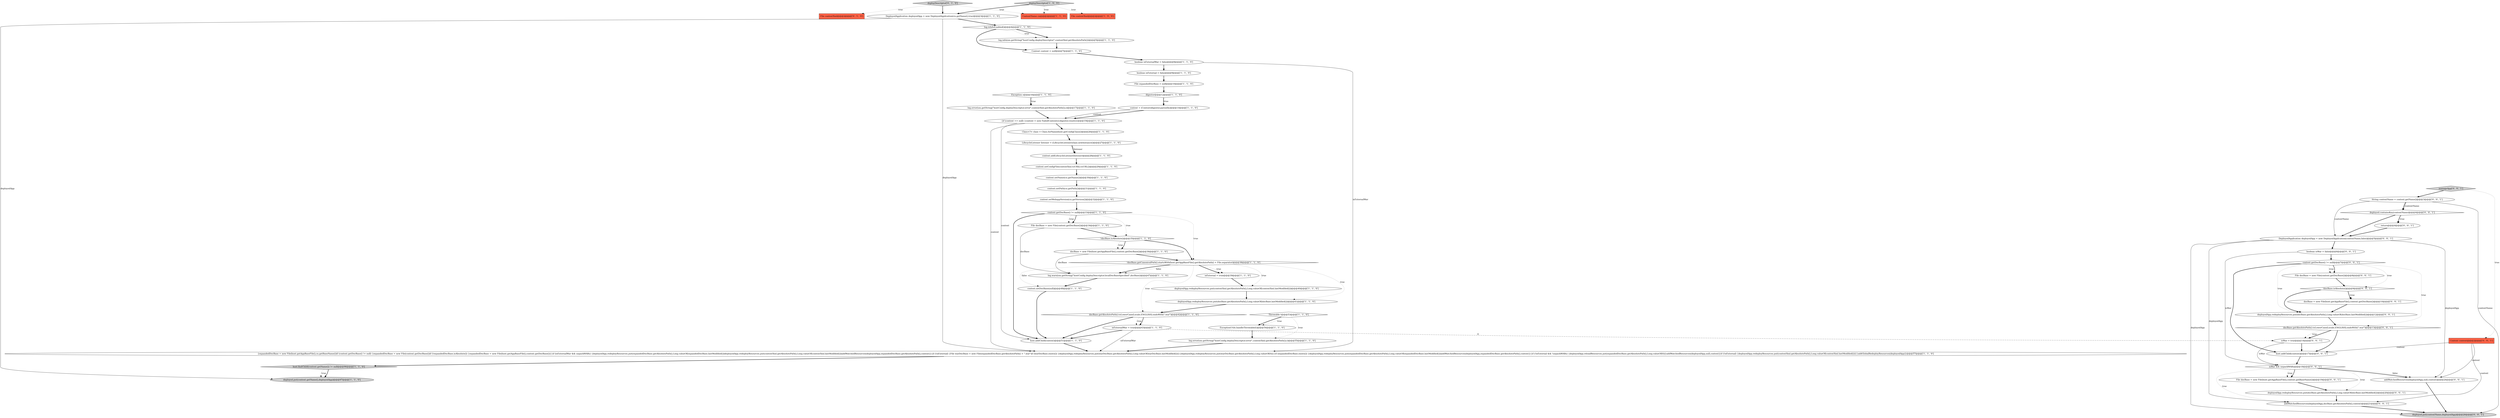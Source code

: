 digraph {
35 [style = filled, label = "ExceptionUtils.handleThrowable(t)@@@54@@@['1', '1', '0']", fillcolor = white, shape = ellipse image = "AAA0AAABBB1BBB"];
1 [style = filled, label = "deployedApp.redeployResources.put(contextXml.getAbsolutePath(),Long.valueOf(contextXml.lastModified()))@@@40@@@['1', '1', '0']", fillcolor = white, shape = ellipse image = "AAA0AAABBB1BBB"];
34 [style = filled, label = "{if (context == null) {context = new FailedContext()}digester.reset()}@@@19@@@['1', '1', '0']", fillcolor = white, shape = ellipse image = "AAA0AAABBB1BBB"];
45 [style = filled, label = "DeployedApplication deployedApp = new DeployedApplication(contextName,false)@@@5@@@['0', '0', '1']", fillcolor = white, shape = ellipse image = "AAA0AAABBB3BBB"];
16 [style = filled, label = "Exception e@@@16@@@['1', '1', '0']", fillcolor = white, shape = diamond image = "AAA0AAABBB1BBB"];
56 [style = filled, label = "docBase.getAbsolutePath().toLowerCase(Locale.ENGLISH).endsWith(\".war\")@@@13@@@['0', '0', '1']", fillcolor = white, shape = diamond image = "AAA0AAABBB3BBB"];
7 [style = filled, label = "File contextXml@@@2@@@['1', '0', '0']", fillcolor = tomato, shape = box image = "AAA0AAABBB1BBB"];
29 [style = filled, label = "DeployedApplication deployedApp = new DeployedApplication(cn.getName(),true)@@@3@@@['1', '1', '0']", fillcolor = white, shape = ellipse image = "AAA0AAABBB1BBB"];
33 [style = filled, label = "{expandedDocBase = new File(host.getAppBaseFile(),cn.getBaseName())if (context.getDocBase() != null) {expandedDocBase = new File(context.getDocBase())if (!expandedDocBase.isAbsolute()) {expandedDocBase = new File(host.getAppBaseFile(),context.getDocBase())}}if (isExternalWar && unpackWARs) {deployedApp.redeployResources.put(expandedDocBase.getAbsolutePath(),Long.valueOf(expandedDocBase.lastModified()))deployedApp.redeployResources.put(contextXml.getAbsolutePath(),Long.valueOf(contextXml.lastModified()))addWatchedResources(deployedApp,expandedDocBase.getAbsolutePath(),context)}{if (!isExternal) {File warDocBase = new File(expandedDocBase.getAbsolutePath() + \".war\")if (warDocBase.exists()) {deployedApp.redeployResources.put(warDocBase.getAbsolutePath(),Long.valueOf(warDocBase.lastModified()))}{deployedApp.redeployResources.put(warDocBase.getAbsolutePath(),Long.valueOf(0))}}if (expandedDocBase.exists()) {deployedApp.redeployResources.put(expandedDocBase.getAbsolutePath(),Long.valueOf(expandedDocBase.lastModified()))addWatchedResources(deployedApp,expandedDocBase.getAbsolutePath(),context)}{if (!isExternal && !unpackWARs) {deployedApp.reloadResources.put(expandedDocBase.getAbsolutePath(),Long.valueOf(0))}addWatchedResources(deployedApp,null,context)}if (!isExternal) {deployedApp.redeployResources.put(contextXml.getAbsolutePath(),Long.valueOf(contextXml.lastModified()))}}addGlobalRedeployResources(deployedApp)}@@@57@@@['1', '1', '0']", fillcolor = white, shape = ellipse image = "AAA0AAABBB1BBB"];
36 [style = filled, label = "context.setDocBase(null)@@@48@@@['1', '1', '0']", fillcolor = white, shape = ellipse image = "AAA0AAABBB1BBB"];
38 [style = filled, label = "log.warn(sm.getString(\"hostConfig.deployDescriptor.localDocBaseSpecified\",docBase))@@@47@@@['1', '1', '0']", fillcolor = white, shape = ellipse image = "AAA0AAABBB1BBB"];
9 [style = filled, label = "File expandedDocBase = null@@@10@@@['1', '1', '0']", fillcolor = white, shape = ellipse image = "AAA0AAABBB1BBB"];
22 [style = filled, label = "ContextName cn@@@2@@@['1', '1', '0']", fillcolor = tomato, shape = box image = "AAA0AAABBB1BBB"];
24 [style = filled, label = "File docBase = new File(context.getDocBase())@@@34@@@['1', '1', '0']", fillcolor = white, shape = ellipse image = "AAA0AAABBB1BBB"];
47 [style = filled, label = "context.getDocBase() != null@@@7@@@['0', '0', '1']", fillcolor = white, shape = diamond image = "AAA0AAABBB3BBB"];
12 [style = filled, label = "boolean isExternalWar = false@@@8@@@['1', '1', '0']", fillcolor = white, shape = ellipse image = "AAA0AAABBB1BBB"];
27 [style = filled, label = "context.setPath(cn.getPath())@@@31@@@['1', '1', '0']", fillcolor = white, shape = ellipse image = "AAA0AAABBB1BBB"];
8 [style = filled, label = "context.setName(cn.getName())@@@30@@@['1', '1', '0']", fillcolor = white, shape = ellipse image = "AAA0AAABBB1BBB"];
5 [style = filled, label = "isExternalWar = true@@@43@@@['1', '1', '0']", fillcolor = white, shape = ellipse image = "AAA0AAABBB1BBB"];
11 [style = filled, label = "Context context = null@@@7@@@['1', '1', '0']", fillcolor = white, shape = ellipse image = "AAA0AAABBB1BBB"];
15 [style = filled, label = "log.info(sm.getString(\"hostConfig.deployDescriptor\",contextXml.getAbsolutePath()))@@@5@@@['1', '1', '0']", fillcolor = white, shape = ellipse image = "AAA0AAABBB1BBB"];
55 [style = filled, label = "isWar = true@@@14@@@['0', '0', '1']", fillcolor = white, shape = ellipse image = "AAA0AAABBB3BBB"];
10 [style = filled, label = "isExternal = true@@@39@@@['1', '1', '0']", fillcolor = white, shape = ellipse image = "AAA0AAABBB1BBB"];
20 [style = filled, label = "log.isInfoEnabled()@@@4@@@['1', '1', '0']", fillcolor = white, shape = diamond image = "AAA0AAABBB1BBB"];
42 [style = filled, label = "deployDescriptor['0', '1', '0']", fillcolor = lightgray, shape = diamond image = "AAA0AAABBB2BBB"];
26 [style = filled, label = "!docBase.isAbsolute()@@@35@@@['1', '1', '0']", fillcolor = white, shape = diamond image = "AAA0AAABBB1BBB"];
58 [style = filled, label = "!docBase.isAbsolute()@@@9@@@['0', '0', '1']", fillcolor = white, shape = diamond image = "AAA0AAABBB3BBB"];
62 [style = filled, label = "deployed.containsKey(contextName)@@@4@@@['0', '0', '1']", fillcolor = white, shape = diamond image = "AAA0AAABBB3BBB"];
59 [style = filled, label = "deployedApp.redeployResources.put(docBase.getAbsolutePath(),Long.valueOf(docBase.lastModified()))@@@20@@@['0', '0', '1']", fillcolor = white, shape = ellipse image = "AAA0AAABBB3BBB"];
3 [style = filled, label = "host.addChild(context)@@@51@@@['1', '1', '0']", fillcolor = white, shape = ellipse image = "AAA0AAABBB1BBB"];
60 [style = filled, label = "File docBase = new File(host.getAppBaseFile(),context.getBaseName())@@@19@@@['0', '0', '1']", fillcolor = white, shape = ellipse image = "AAA0AAABBB3BBB"];
6 [style = filled, label = "digester@@@12@@@['1', '1', '0']", fillcolor = white, shape = diamond image = "AAA0AAABBB1BBB"];
23 [style = filled, label = "boolean isExternal = false@@@9@@@['1', '1', '0']", fillcolor = white, shape = ellipse image = "AAA0AAABBB1BBB"];
51 [style = filled, label = "host.addChild(context)@@@17@@@['0', '0', '1']", fillcolor = white, shape = ellipse image = "AAA0AAABBB3BBB"];
49 [style = filled, label = "File docBase = new File(context.getDocBase())@@@8@@@['0', '0', '1']", fillcolor = white, shape = ellipse image = "AAA0AAABBB3BBB"];
63 [style = filled, label = "addWatchedResources(deployedApp,null,context)@@@24@@@['0', '0', '1']", fillcolor = white, shape = ellipse image = "AAA0AAABBB3BBB"];
2 [style = filled, label = "context.getDocBase() != null@@@33@@@['1', '1', '0']", fillcolor = white, shape = diamond image = "AAA0AAABBB1BBB"];
40 [style = filled, label = "Class<?> clazz = Class.forName(host.getConfigClass())@@@26@@@['1', '1', '0']", fillcolor = white, shape = ellipse image = "AAA0AAABBB1BBB"];
48 [style = filled, label = "return@@@4@@@['0', '0', '1']", fillcolor = white, shape = ellipse image = "AAA0AAABBB3BBB"];
61 [style = filled, label = "deployed.put(contextName,deployedApp)@@@26@@@['0', '0', '1']", fillcolor = lightgray, shape = ellipse image = "AAA0AAABBB3BBB"];
31 [style = filled, label = "Throwable t@@@53@@@['1', '1', '0']", fillcolor = white, shape = diamond image = "AAA0AAABBB1BBB"];
39 [style = filled, label = "log.error(sm.getString(\"hostConfig.deployDescriptor.error\",contextXml.getAbsolutePath()),t)@@@55@@@['1', '1', '0']", fillcolor = white, shape = ellipse image = "AAA0AAABBB1BBB"];
30 [style = filled, label = "context.setConfigFile(contextXml.toURI().toURL())@@@29@@@['1', '1', '0']", fillcolor = white, shape = ellipse image = "AAA0AAABBB1BBB"];
21 [style = filled, label = "context.addLifecycleListener(listener)@@@28@@@['1', '1', '0']", fillcolor = white, shape = ellipse image = "AAA0AAABBB1BBB"];
50 [style = filled, label = "Context context@@@2@@@['0', '0', '1']", fillcolor = tomato, shape = box image = "AAA0AAABBB3BBB"];
17 [style = filled, label = "!docBase.getCanonicalPath().startsWith(host.getAppBaseFile().getAbsolutePath() + File.separator)@@@38@@@['1', '1', '0']", fillcolor = white, shape = diamond image = "AAA0AAABBB1BBB"];
0 [style = filled, label = "deployDescriptor['1', '0', '0']", fillcolor = lightgray, shape = diamond image = "AAA0AAABBB1BBB"];
25 [style = filled, label = "deployedApp.redeployResources.put(docBase.getAbsolutePath(),Long.valueOf(docBase.lastModified()))@@@41@@@['1', '1', '0']", fillcolor = white, shape = ellipse image = "AAA0AAABBB1BBB"];
41 [style = filled, label = "File contextXml@@@2@@@['0', '1', '0']", fillcolor = tomato, shape = box image = "AAA0AAABBB2BBB"];
43 [style = filled, label = "isWar && unpackWARs@@@18@@@['0', '0', '1']", fillcolor = white, shape = diamond image = "AAA0AAABBB3BBB"];
13 [style = filled, label = "deployed.put(context.getName(),deployedApp)@@@97@@@['1', '1', '0']", fillcolor = lightgray, shape = ellipse image = "AAA0AAABBB1BBB"];
52 [style = filled, label = "deployedApp.redeployResources.put(docBase.getAbsolutePath(),Long.valueOf(docBase.lastModified()))@@@12@@@['0', '0', '1']", fillcolor = white, shape = ellipse image = "AAA0AAABBB3BBB"];
19 [style = filled, label = "context.setWebappVersion(cn.getVersion())@@@32@@@['1', '1', '0']", fillcolor = white, shape = ellipse image = "AAA0AAABBB1BBB"];
37 [style = filled, label = "log.error(sm.getString(\"hostConfig.deployDescriptor.error\",contextXml.getAbsolutePath()),e)@@@17@@@['1', '1', '0']", fillcolor = white, shape = ellipse image = "AAA0AAABBB1BBB"];
46 [style = filled, label = "boolean isWar = false@@@6@@@['0', '0', '1']", fillcolor = white, shape = ellipse image = "AAA0AAABBB3BBB"];
4 [style = filled, label = "context = (Context)digester.parse(fis)@@@14@@@['1', '1', '0']", fillcolor = white, shape = ellipse image = "AAA0AAABBB1BBB"];
32 [style = filled, label = "LifecycleListener listener = (LifecycleListener)clazz.newInstance()@@@27@@@['1', '1', '0']", fillcolor = white, shape = ellipse image = "AAA0AAABBB1BBB"];
53 [style = filled, label = "docBase = new File(host.getAppBaseFile(),context.getDocBase())@@@10@@@['0', '0', '1']", fillcolor = white, shape = ellipse image = "AAA0AAABBB3BBB"];
44 [style = filled, label = "String contextName = context.getName()@@@3@@@['0', '0', '1']", fillcolor = white, shape = ellipse image = "AAA0AAABBB3BBB"];
28 [style = filled, label = "docBase = new File(host.getAppBaseFile(),context.getDocBase())@@@36@@@['1', '1', '0']", fillcolor = white, shape = ellipse image = "AAA0AAABBB1BBB"];
54 [style = filled, label = "addWatchedResources(deployedApp,docBase.getAbsolutePath(),context)@@@21@@@['0', '0', '1']", fillcolor = white, shape = ellipse image = "AAA0AAABBB3BBB"];
18 [style = filled, label = "docBase.getAbsolutePath().toLowerCase(Locale.ENGLISH).endsWith(\".war\")@@@42@@@['1', '1', '0']", fillcolor = white, shape = diamond image = "AAA0AAABBB1BBB"];
57 [style = filled, label = "manageApp['0', '0', '1']", fillcolor = lightgray, shape = diamond image = "AAA0AAABBB3BBB"];
14 [style = filled, label = "host.findChild(context.getName()) != null@@@96@@@['1', '1', '0']", fillcolor = lightgray, shape = diamond image = "AAA0AAABBB1BBB"];
57->50 [style = dotted, label="true"];
42->22 [style = dotted, label="true"];
23->9 [style = bold, label=""];
44->62 [style = solid, label="contextName"];
26->17 [style = bold, label=""];
38->36 [style = bold, label=""];
46->47 [style = bold, label=""];
11->12 [style = bold, label=""];
52->56 [style = bold, label=""];
43->59 [style = dotted, label="true"];
45->54 [style = solid, label="deployedApp"];
58->53 [style = bold, label=""];
62->48 [style = bold, label=""];
45->61 [style = solid, label="deployedApp"];
45->63 [style = solid, label="deployedApp"];
47->52 [style = dotted, label="true"];
12->23 [style = bold, label=""];
51->43 [style = bold, label=""];
47->51 [style = bold, label=""];
6->4 [style = dotted, label="true"];
45->46 [style = bold, label=""];
44->61 [style = solid, label="contextName"];
29->33 [style = solid, label="deployedApp"];
34->33 [style = solid, label="context"];
48->45 [style = bold, label=""];
27->19 [style = bold, label=""];
60->59 [style = bold, label=""];
5->33 [style = solid, label="isExternalWar"];
40->32 [style = bold, label=""];
17->18 [style = dotted, label="true"];
39->33 [style = bold, label=""];
57->44 [style = bold, label=""];
43->63 [style = bold, label=""];
34->3 [style = solid, label="context"];
17->1 [style = dotted, label="true"];
63->61 [style = bold, label=""];
36->3 [style = bold, label=""];
0->7 [style = dotted, label="true"];
0->29 [style = bold, label=""];
20->15 [style = bold, label=""];
43->54 [style = dotted, label="true"];
14->13 [style = bold, label=""];
56->55 [style = bold, label=""];
1->25 [style = bold, label=""];
31->35 [style = dotted, label="true"];
8->27 [style = bold, label=""];
2->3 [style = bold, label=""];
37->34 [style = bold, label=""];
46->43 [style = solid, label="isWar"];
49->58 [style = bold, label=""];
2->24 [style = bold, label=""];
17->38 [style = dotted, label="false"];
19->2 [style = bold, label=""];
24->26 [style = bold, label=""];
42->29 [style = bold, label=""];
28->17 [style = bold, label=""];
3->33 [style = bold, label=""];
20->11 [style = bold, label=""];
62->48 [style = dotted, label="true"];
2->24 [style = dotted, label="true"];
43->60 [style = bold, label=""];
4->34 [style = bold, label=""];
44->62 [style = bold, label=""];
56->51 [style = bold, label=""];
6->4 [style = bold, label=""];
0->22 [style = dotted, label="true"];
47->49 [style = bold, label=""];
47->49 [style = dotted, label="true"];
12->33 [style = solid, label="isExternalWar"];
16->37 [style = bold, label=""];
21->30 [style = bold, label=""];
59->54 [style = bold, label=""];
24->38 [style = solid, label="docBase"];
25->18 [style = bold, label=""];
5->55 [style = dashed, label="0"];
50->63 [style = solid, label="context"];
9->6 [style = bold, label=""];
10->1 [style = bold, label=""];
14->13 [style = dotted, label="true"];
2->26 [style = dotted, label="true"];
58->53 [style = dotted, label="true"];
15->11 [style = bold, label=""];
17->10 [style = dotted, label="true"];
47->58 [style = dotted, label="true"];
26->28 [style = bold, label=""];
33->14 [style = bold, label=""];
29->13 [style = solid, label="deployedApp"];
28->38 [style = solid, label="docBase"];
5->3 [style = bold, label=""];
31->39 [style = dotted, label="true"];
42->41 [style = dotted, label="true"];
50->51 [style = solid, label="context"];
29->20 [style = bold, label=""];
54->61 [style = bold, label=""];
47->56 [style = dotted, label="true"];
18->3 [style = bold, label=""];
2->17 [style = dotted, label="true"];
26->28 [style = dotted, label="true"];
18->5 [style = dotted, label="true"];
17->38 [style = bold, label=""];
55->51 [style = bold, label=""];
16->37 [style = dotted, label="true"];
17->36 [style = dotted, label="false"];
18->5 [style = bold, label=""];
50->54 [style = solid, label="context"];
34->40 [style = bold, label=""];
44->45 [style = solid, label="contextName"];
35->39 [style = bold, label=""];
62->45 [style = bold, label=""];
32->21 [style = bold, label=""];
20->15 [style = dotted, label="true"];
31->35 [style = bold, label=""];
58->52 [style = bold, label=""];
43->63 [style = dotted, label="false"];
32->21 [style = solid, label="listener"];
4->34 [style = solid, label="context"];
56->55 [style = dotted, label="true"];
55->43 [style = solid, label="isWar"];
43->60 [style = dotted, label="true"];
30->8 [style = bold, label=""];
17->10 [style = bold, label=""];
17->25 [style = dotted, label="true"];
53->52 [style = bold, label=""];
}
